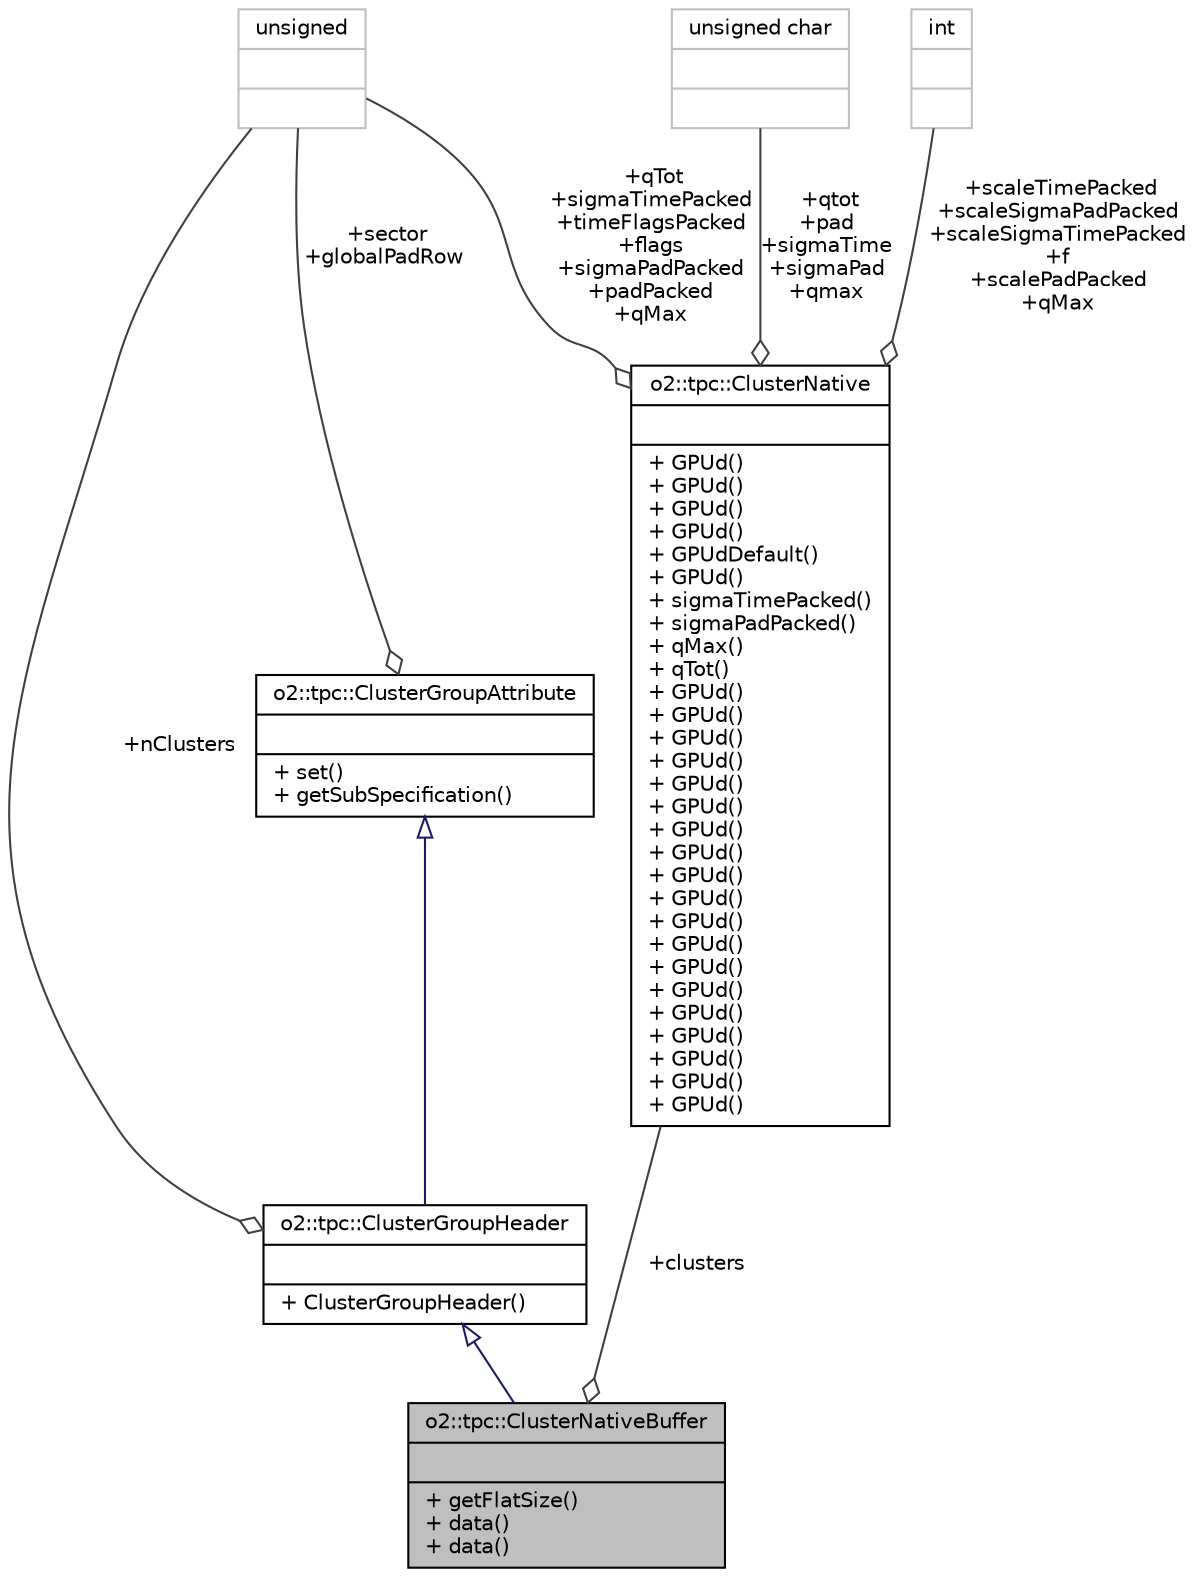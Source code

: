 digraph "o2::tpc::ClusterNativeBuffer"
{
 // INTERACTIVE_SVG=YES
  bgcolor="transparent";
  edge [fontname="Helvetica",fontsize="10",labelfontname="Helvetica",labelfontsize="10"];
  node [fontname="Helvetica",fontsize="10",shape=record];
  Node3 [label="{o2::tpc::ClusterNativeBuffer\n||+ getFlatSize()\l+ data()\l+ data()\l}",height=0.2,width=0.4,color="black", fillcolor="grey75", style="filled", fontcolor="black"];
  Node4 -> Node3 [dir="back",color="midnightblue",fontsize="10",style="solid",arrowtail="onormal",fontname="Helvetica"];
  Node4 [label="{o2::tpc::ClusterGroupHeader\n||+ ClusterGroupHeader()\l}",height=0.2,width=0.4,color="black",URL="$d4/dcf/structo2_1_1tpc_1_1ClusterGroupHeader.html"];
  Node5 -> Node4 [dir="back",color="midnightblue",fontsize="10",style="solid",arrowtail="onormal",fontname="Helvetica"];
  Node5 [label="{o2::tpc::ClusterGroupAttribute\n||+ set()\l+ getSubSpecification()\l}",height=0.2,width=0.4,color="black",URL="$d6/de9/structo2_1_1tpc_1_1ClusterGroupAttribute.html"];
  Node6 -> Node5 [color="grey25",fontsize="10",style="solid",label=" +sector\n+globalPadRow" ,arrowhead="odiamond",fontname="Helvetica"];
  Node6 [label="{unsigned\n||}",height=0.2,width=0.4,color="grey75"];
  Node6 -> Node4 [color="grey25",fontsize="10",style="solid",label=" +nClusters" ,arrowhead="odiamond",fontname="Helvetica"];
  Node7 -> Node3 [color="grey25",fontsize="10",style="solid",label=" +clusters" ,arrowhead="odiamond",fontname="Helvetica"];
  Node7 [label="{o2::tpc::ClusterNative\n||+ GPUd()\l+ GPUd()\l+ GPUd()\l+ GPUd()\l+ GPUdDefault()\l+ GPUd()\l+ sigmaTimePacked()\l+ sigmaPadPacked()\l+ qMax()\l+ qTot()\l+ GPUd()\l+ GPUd()\l+ GPUd()\l+ GPUd()\l+ GPUd()\l+ GPUd()\l+ GPUd()\l+ GPUd()\l+ GPUd()\l+ GPUd()\l+ GPUd()\l+ GPUd()\l+ GPUd()\l+ GPUd()\l+ GPUd()\l+ GPUd()\l+ GPUd()\l+ GPUd()\l+ GPUd()\l}",height=0.2,width=0.4,color="black",URL="$dc/dbc/structo2_1_1tpc_1_1ClusterNative.html"];
  Node8 -> Node7 [color="grey25",fontsize="10",style="solid",label=" +qtot\n+pad\n+sigmaTime\n+sigmaPad\n+qmax" ,arrowhead="odiamond",fontname="Helvetica"];
  Node8 [label="{unsigned char\n||}",height=0.2,width=0.4,color="grey75"];
  Node9 -> Node7 [color="grey25",fontsize="10",style="solid",label=" +scaleTimePacked\n+scaleSigmaPadPacked\n+scaleSigmaTimePacked\n+f\n+scalePadPacked\n+qMax" ,arrowhead="odiamond",fontname="Helvetica"];
  Node9 [label="{int\n||}",height=0.2,width=0.4,color="grey75"];
  Node6 -> Node7 [color="grey25",fontsize="10",style="solid",label=" +qTot\n+sigmaTimePacked\n+timeFlagsPacked\n+flags\n+sigmaPadPacked\n+padPacked\n+qMax" ,arrowhead="odiamond",fontname="Helvetica"];
}
